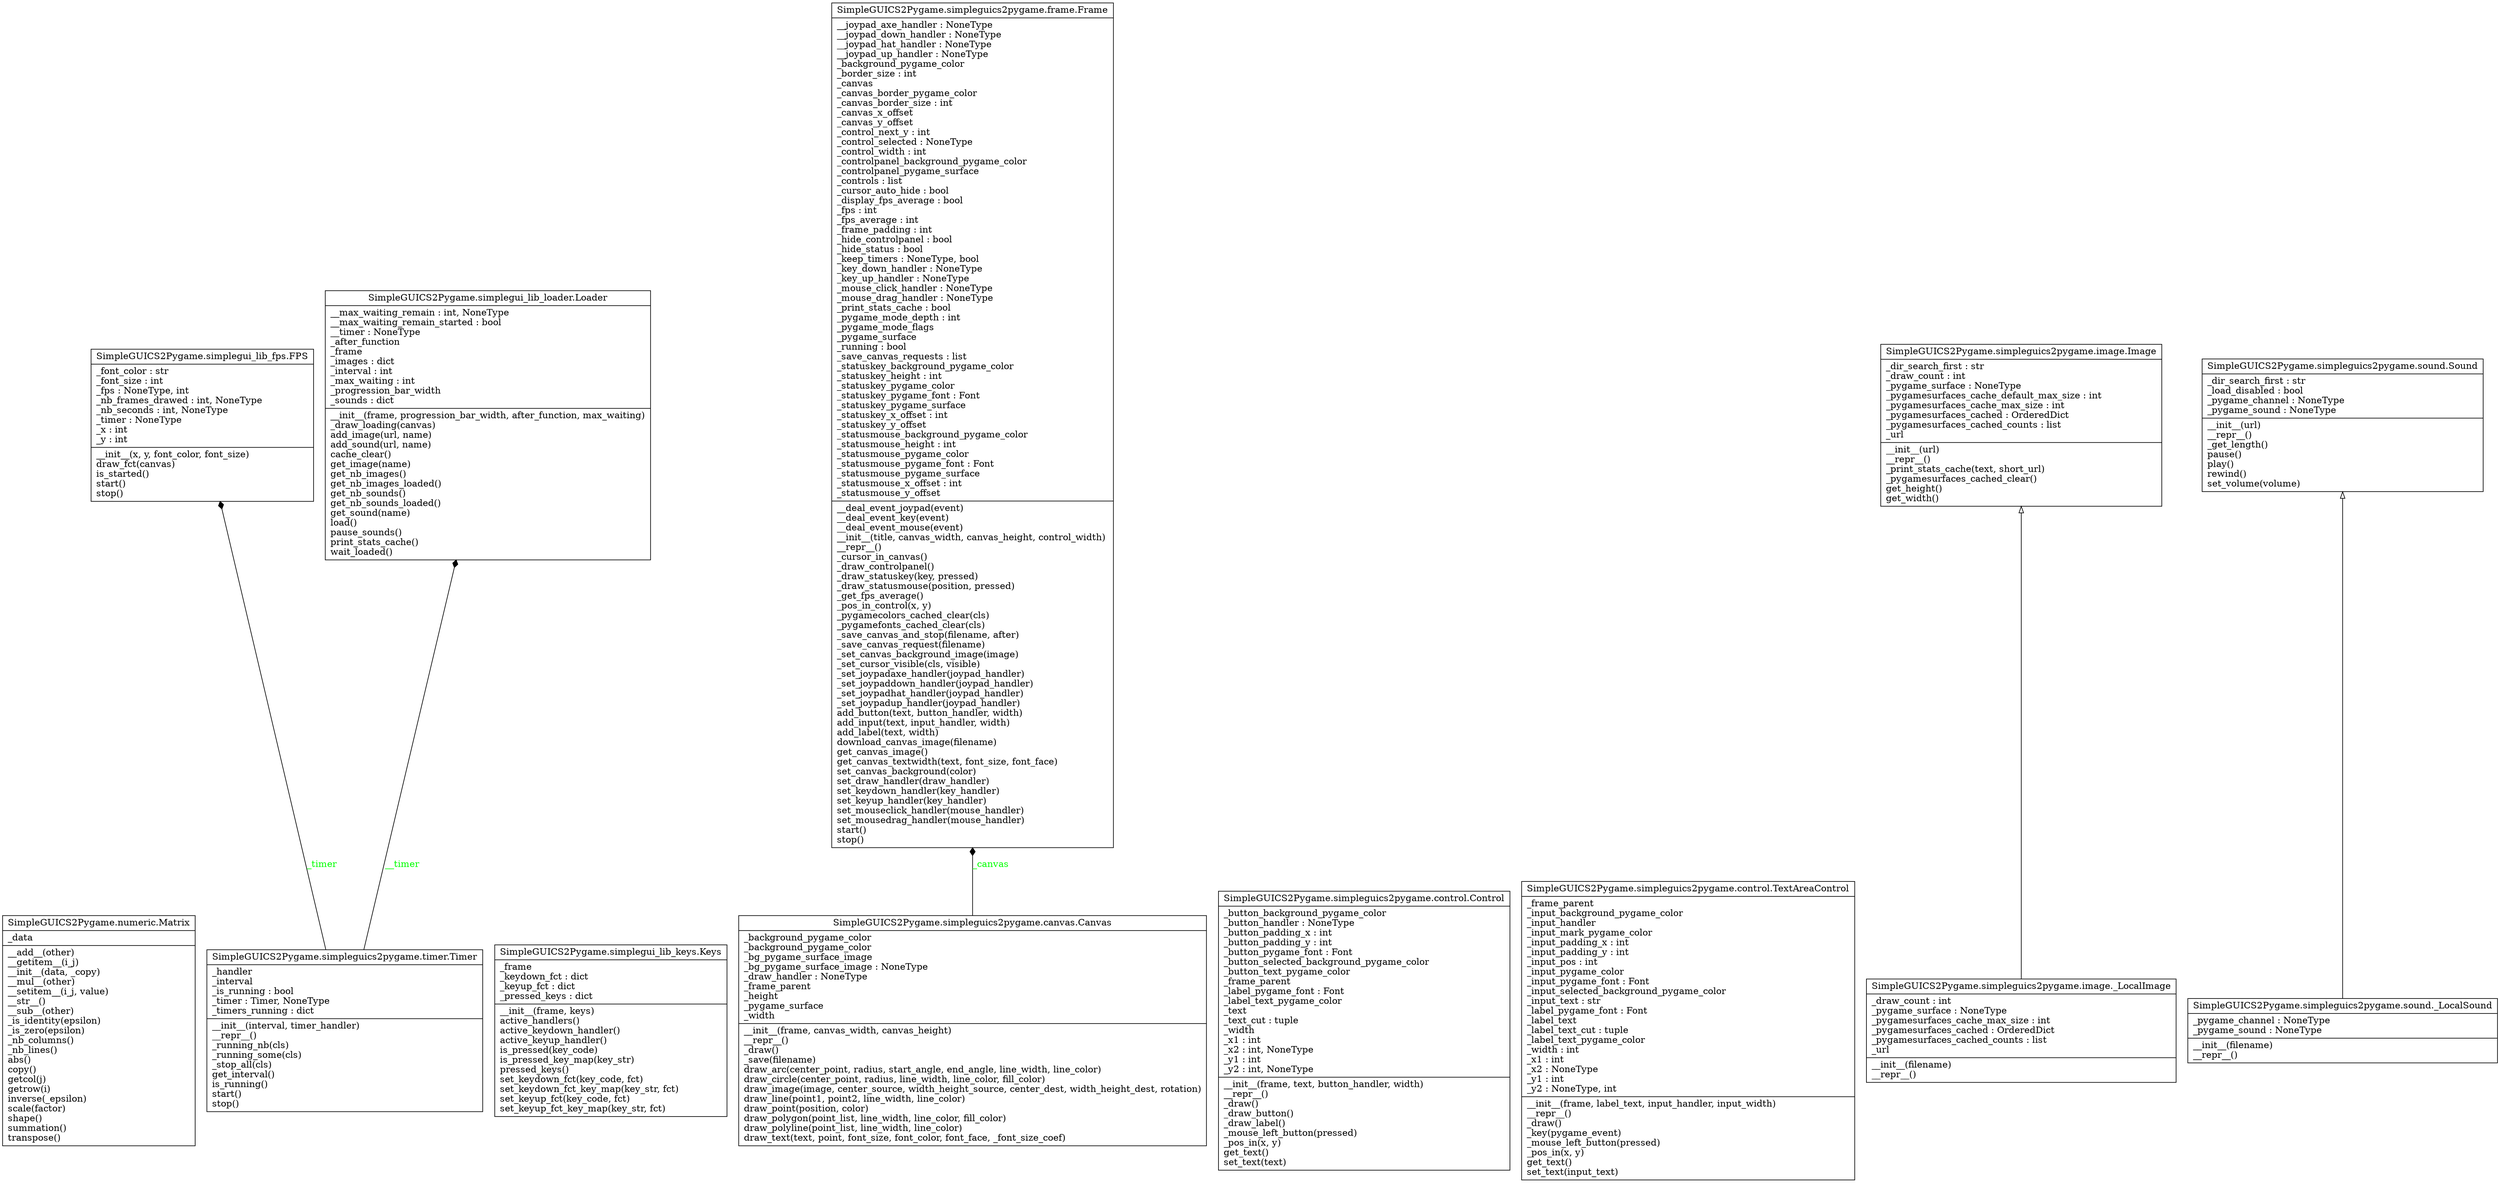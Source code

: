 digraph "classes_SimpleGUICS2Pygame_all" {
charset="utf-8"
rankdir=BT
"0" [label="{SimpleGUICS2Pygame.numeric.Matrix|_data\l|__add__(other)\l__getitem__(i_j)\l__init__(data, _copy)\l__mul__(other)\l__setitem__(i_j, value)\l__str__()\l__sub__(other)\l_is_identity(epsilon)\l_is_zero(epsilon)\l_nb_columns()\l_nb_lines()\labs()\lcopy()\lgetcol(j)\lgetrow(i)\linverse(_epsilon)\lscale(factor)\lshape()\lsummation()\ltranspose()\l}", shape="record"];
"1" [label="{SimpleGUICS2Pygame.simplegui_lib_fps.FPS|_font_color : str\l_font_size : int\l_fps : NoneType, int\l_nb_frames_drawed : int, NoneType\l_nb_seconds : int, NoneType\l_timer : NoneType\l_x : int\l_y : int\l|__init__(x, y, font_color, font_size)\ldraw_fct(canvas)\lis_started()\lstart()\lstop()\l}", shape="record"];
"2" [label="{SimpleGUICS2Pygame.simplegui_lib_keys.Keys|_frame\l_keydown_fct : dict\l_keyup_fct : dict\l_pressed_keys : dict\l|__init__(frame, keys)\lactive_handlers()\lactive_keydown_handler()\lactive_keyup_handler()\lis_pressed(key_code)\lis_pressed_key_map(key_str)\lpressed_keys()\lset_keydown_fct(key_code, fct)\lset_keydown_fct_key_map(key_str, fct)\lset_keyup_fct(key_code, fct)\lset_keyup_fct_key_map(key_str, fct)\l}", shape="record"];
"3" [label="{SimpleGUICS2Pygame.simplegui_lib_loader.Loader|__max_waiting_remain : int, NoneType\l__max_waiting_remain_started : bool\l__timer : NoneType\l_after_function\l_frame\l_images : dict\l_interval : int\l_max_waiting : int\l_progression_bar_width\l_sounds : dict\l|__init__(frame, progression_bar_width, after_function, max_waiting)\l_draw_loading(canvas)\ladd_image(url, name)\ladd_sound(url, name)\lcache_clear()\lget_image(name)\lget_nb_images()\lget_nb_images_loaded()\lget_nb_sounds()\lget_nb_sounds_loaded()\lget_sound(name)\lload()\lpause_sounds()\lprint_stats_cache()\lwait_loaded()\l}", shape="record"];
"4" [label="{SimpleGUICS2Pygame.simpleguics2pygame.canvas.Canvas|_background_pygame_color\l_background_pygame_color\l_bg_pygame_surface_image\l_bg_pygame_surface_image : NoneType\l_draw_handler : NoneType\l_frame_parent\l_height\l_pygame_surface\l_width\l|__init__(frame, canvas_width, canvas_height)\l__repr__()\l_draw()\l_save(filename)\ldraw_arc(center_point, radius, start_angle, end_angle, line_width, line_color)\ldraw_circle(center_point, radius, line_width, line_color, fill_color)\ldraw_image(image, center_source, width_height_source, center_dest, width_height_dest, rotation)\ldraw_line(point1, point2, line_width, line_color)\ldraw_point(position, color)\ldraw_polygon(point_list, line_width, line_color, fill_color)\ldraw_polyline(point_list, line_width, line_color)\ldraw_text(text, point, font_size, font_color, font_face, _font_size_coef)\l}", shape="record"];
"5" [label="{SimpleGUICS2Pygame.simpleguics2pygame.control.Control|_button_background_pygame_color\l_button_handler : NoneType\l_button_padding_x : int\l_button_padding_y : int\l_button_pygame_font : Font\l_button_selected_background_pygame_color\l_button_text_pygame_color\l_frame_parent\l_label_pygame_font : Font\l_label_text_pygame_color\l_text\l_text_cut : tuple\l_width\l_x1 : int\l_x2 : int, NoneType\l_y1 : int\l_y2 : int, NoneType\l|__init__(frame, text, button_handler, width)\l__repr__()\l_draw()\l_draw_button()\l_draw_label()\l_mouse_left_button(pressed)\l_pos_in(x, y)\lget_text()\lset_text(text)\l}", shape="record"];
"6" [label="{SimpleGUICS2Pygame.simpleguics2pygame.control.TextAreaControl|_frame_parent\l_input_background_pygame_color\l_input_handler\l_input_mark_pygame_color\l_input_padding_x : int\l_input_padding_y : int\l_input_pos : int\l_input_pygame_color\l_input_pygame_font : Font\l_input_selected_background_pygame_color\l_input_text : str\l_label_pygame_font : Font\l_label_text\l_label_text_cut : tuple\l_label_text_pygame_color\l_width : int\l_x1 : int\l_x2 : NoneType\l_y1 : int\l_y2 : NoneType, int\l|__init__(frame, label_text, input_handler, input_width)\l__repr__()\l_draw()\l_key(pygame_event)\l_mouse_left_button(pressed)\l_pos_in(x, y)\lget_text()\lset_text(input_text)\l}", shape="record"];
"7" [label="{SimpleGUICS2Pygame.simpleguics2pygame.frame.Frame|__joypad_axe_handler : NoneType\l__joypad_down_handler : NoneType\l__joypad_hat_handler : NoneType\l__joypad_up_handler : NoneType\l_background_pygame_color\l_border_size : int\l_canvas\l_canvas_border_pygame_color\l_canvas_border_size : int\l_canvas_x_offset\l_canvas_y_offset\l_control_next_y : int\l_control_selected : NoneType\l_control_width : int\l_controlpanel_background_pygame_color\l_controlpanel_pygame_surface\l_controls : list\l_cursor_auto_hide : bool\l_display_fps_average : bool\l_fps : int\l_fps_average : int\l_frame_padding : int\l_hide_controlpanel : bool\l_hide_status : bool\l_keep_timers : NoneType, bool\l_key_down_handler : NoneType\l_key_up_handler : NoneType\l_mouse_click_handler : NoneType\l_mouse_drag_handler : NoneType\l_print_stats_cache : bool\l_pygame_mode_depth : int\l_pygame_mode_flags\l_pygame_surface\l_running : bool\l_save_canvas_requests : list\l_statuskey_background_pygame_color\l_statuskey_height : int\l_statuskey_pygame_color\l_statuskey_pygame_font : Font\l_statuskey_pygame_surface\l_statuskey_x_offset : int\l_statuskey_y_offset\l_statusmouse_background_pygame_color\l_statusmouse_height : int\l_statusmouse_pygame_color\l_statusmouse_pygame_font : Font\l_statusmouse_pygame_surface\l_statusmouse_x_offset : int\l_statusmouse_y_offset\l|__deal_event_joypad(event)\l__deal_event_key(event)\l__deal_event_mouse(event)\l__init__(title, canvas_width, canvas_height, control_width)\l__repr__()\l_cursor_in_canvas()\l_draw_controlpanel()\l_draw_statuskey(key, pressed)\l_draw_statusmouse(position, pressed)\l_get_fps_average()\l_pos_in_control(x, y)\l_pygamecolors_cached_clear(cls)\l_pygamefonts_cached_clear(cls)\l_save_canvas_and_stop(filename, after)\l_save_canvas_request(filename)\l_set_canvas_background_image(image)\l_set_cursor_visible(cls, visible)\l_set_joypadaxe_handler(joypad_handler)\l_set_joypaddown_handler(joypad_handler)\l_set_joypadhat_handler(joypad_handler)\l_set_joypadup_handler(joypad_handler)\ladd_button(text, button_handler, width)\ladd_input(text, input_handler, width)\ladd_label(text, width)\ldownload_canvas_image(filename)\lget_canvas_image()\lget_canvas_textwidth(text, font_size, font_face)\lset_canvas_background(color)\lset_draw_handler(draw_handler)\lset_keydown_handler(key_handler)\lset_keyup_handler(key_handler)\lset_mouseclick_handler(mouse_handler)\lset_mousedrag_handler(mouse_handler)\lstart()\lstop()\l}", shape="record"];
"8" [label="{SimpleGUICS2Pygame.simpleguics2pygame.image.Image|_dir_search_first : str\l_draw_count : int\l_pygame_surface : NoneType\l_pygamesurfaces_cache_default_max_size : int\l_pygamesurfaces_cache_max_size : int\l_pygamesurfaces_cached : OrderedDict\l_pygamesurfaces_cached_counts : list\l_url\l|__init__(url)\l__repr__()\l_print_stats_cache(text, short_url)\l_pygamesurfaces_cached_clear()\lget_height()\lget_width()\l}", shape="record"];
"9" [label="{SimpleGUICS2Pygame.simpleguics2pygame.image._LocalImage|_draw_count : int\l_pygame_surface : NoneType\l_pygamesurfaces_cache_max_size : int\l_pygamesurfaces_cached : OrderedDict\l_pygamesurfaces_cached_counts : list\l_url\l|__init__(filename)\l__repr__()\l}", shape="record"];
"10" [label="{SimpleGUICS2Pygame.simpleguics2pygame.sound.Sound|_dir_search_first : str\l_load_disabled : bool\l_pygame_channel : NoneType\l_pygame_sound : NoneType\l|__init__(url)\l__repr__()\l_get_length()\lpause()\lplay()\lrewind()\lset_volume(volume)\l}", shape="record"];
"11" [label="{SimpleGUICS2Pygame.simpleguics2pygame.sound._LocalSound|_pygame_channel : NoneType\l_pygame_sound : NoneType\l|__init__(filename)\l__repr__()\l}", shape="record"];
"12" [label="{SimpleGUICS2Pygame.simpleguics2pygame.timer.Timer|_handler\l_interval\l_is_running : bool\l_timer : Timer, NoneType\l_timers_running : dict\l|__init__(interval, timer_handler)\l__repr__()\l_running_nb(cls)\l_running_some(cls)\l_stop_all(cls)\lget_interval()\lis_running()\lstart()\lstop()\l}", shape="record"];
"9" -> "8" [arrowhead="empty", arrowtail="none"];
"11" -> "10" [arrowhead="empty", arrowtail="none"];
"4" -> "7" [arrowhead="diamond", arrowtail="none", fontcolor="green", label="_canvas", style="solid"];
"12" -> "1" [arrowhead="diamond", arrowtail="none", fontcolor="green", label="_timer", style="solid"];
"12" -> "3" [arrowhead="diamond", arrowtail="none", fontcolor="green", label="__timer", style="solid"];
}
